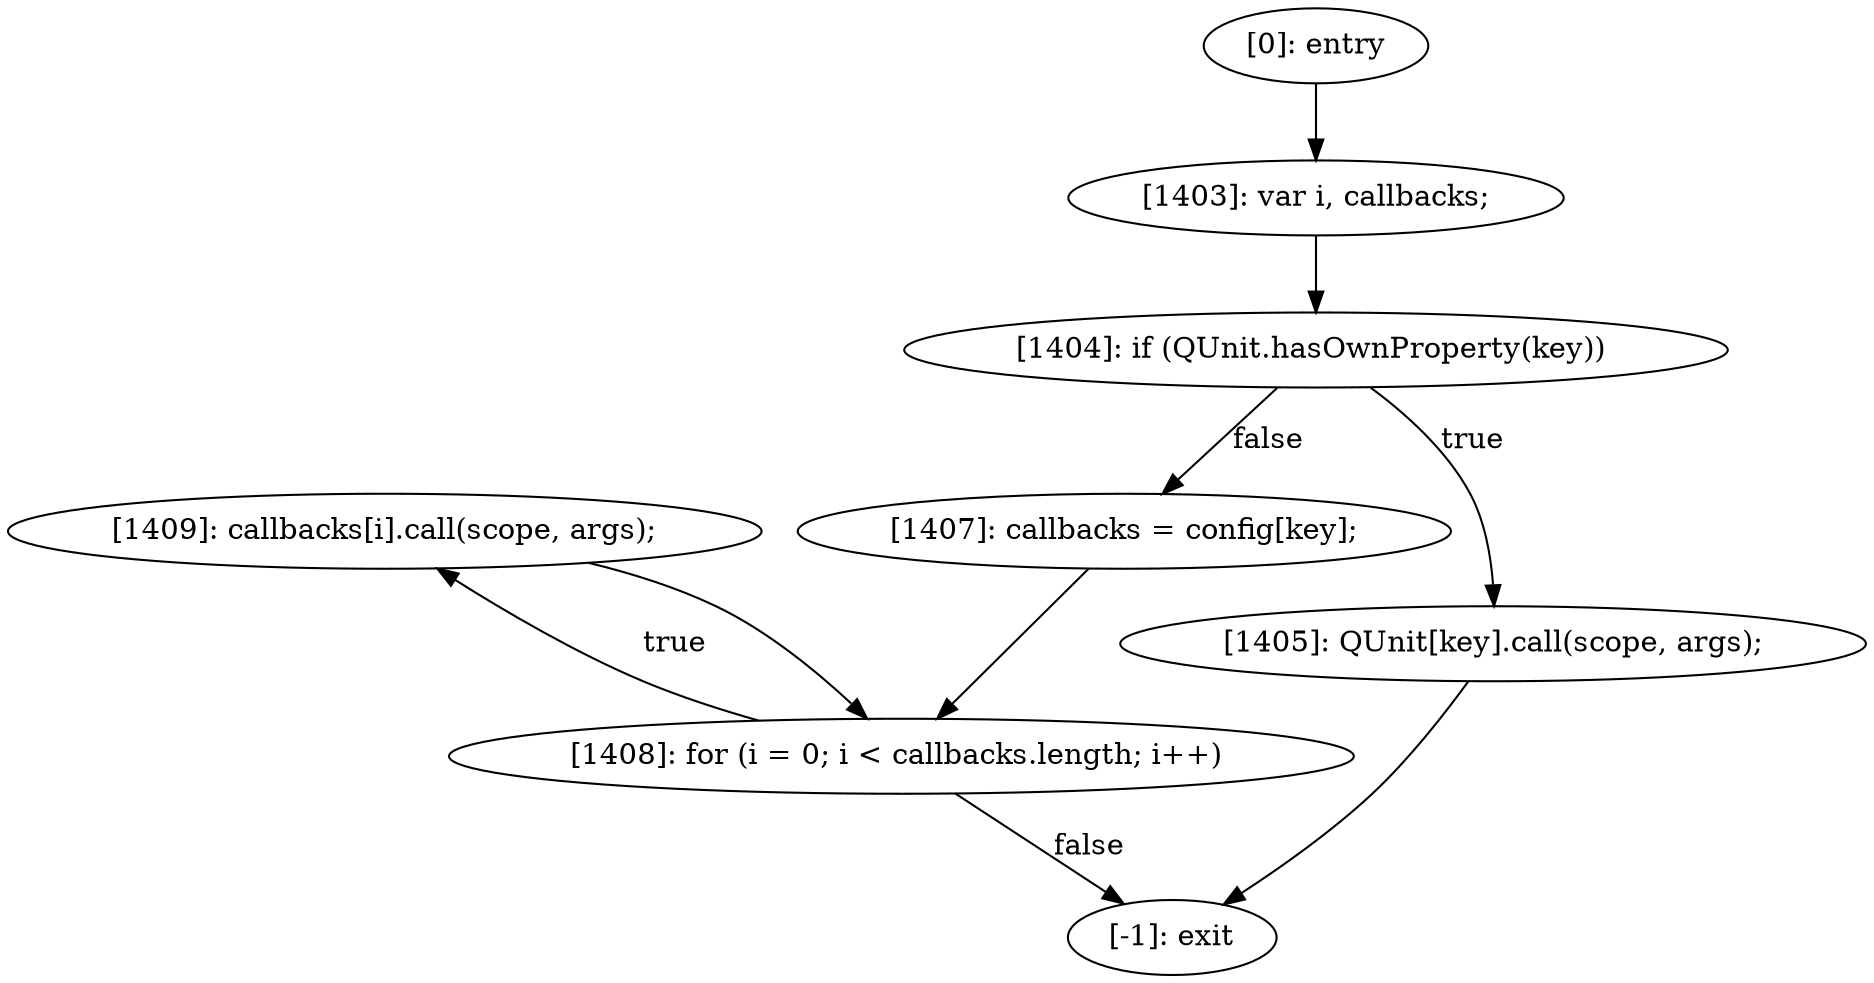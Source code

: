 digraph {
"0" [label="[1409]: callbacks[i].call(scope, args);\n"] 
"1" [label="[1405]: QUnit[key].call(scope, args);\n"] 
"2" [label="[1403]: var i, callbacks;\n"] 
"3" [label="[1408]: for (i = 0; i < callbacks.length; i++) "] 
"4" [label="[1407]: callbacks = config[key];\n"] 
"5" [label="[1404]: if (QUnit.hasOwnProperty(key)) "] 
"6" [label="[-1]: exit"] 
"7" [label="[0]: entry"] 
"0" -> "3" [label=""] 
"1" -> "6" [label=""] 
"2" -> "5" [label=""] 
"3" -> "6" [label="false"] 
"3" -> "0" [label="true"] 
"4" -> "3" [label=""] 
"5" -> "1" [label="true"] 
"5" -> "4" [label="false"] 
"7" -> "2" [label=""] 
}
